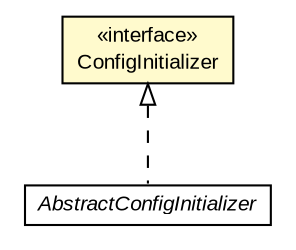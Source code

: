 #!/usr/local/bin/dot
#
# Class diagram 
# Generated by UMLGraph version R5_6-24-gf6e263 (http://www.umlgraph.org/)
#

digraph G {
	edge [fontname="arial",fontsize=10,labelfontname="arial",labelfontsize=10];
	node [fontname="arial",fontsize=10,shape=plaintext];
	nodesep=0.25;
	ranksep=0.5;
	// net.brabenetz.lib.securedproperties.config.ConfigInitializer
	c178 [label=<<table title="net.brabenetz.lib.securedproperties.config.ConfigInitializer" border="0" cellborder="1" cellspacing="0" cellpadding="2" port="p" bgcolor="lemonChiffon" href="./ConfigInitializer.html">
		<tr><td><table border="0" cellspacing="0" cellpadding="1">
<tr><td align="center" balign="center"> &#171;interface&#187; </td></tr>
<tr><td align="center" balign="center"> ConfigInitializer </td></tr>
		</table></td></tr>
		</table>>, URL="./ConfigInitializer.html", fontname="arial", fontcolor="black", fontsize=10.0];
	// net.brabenetz.lib.securedproperties.config.AbstractConfigInitializer
	c183 [label=<<table title="net.brabenetz.lib.securedproperties.config.AbstractConfigInitializer" border="0" cellborder="1" cellspacing="0" cellpadding="2" port="p" href="./AbstractConfigInitializer.html">
		<tr><td><table border="0" cellspacing="0" cellpadding="1">
<tr><td align="center" balign="center"><font face="arial italic"> AbstractConfigInitializer </font></td></tr>
		</table></td></tr>
		</table>>, URL="./AbstractConfigInitializer.html", fontname="arial", fontcolor="black", fontsize=10.0];
	//net.brabenetz.lib.securedproperties.config.AbstractConfigInitializer implements net.brabenetz.lib.securedproperties.config.ConfigInitializer
	c178:p -> c183:p [dir=back,arrowtail=empty,style=dashed];
}

